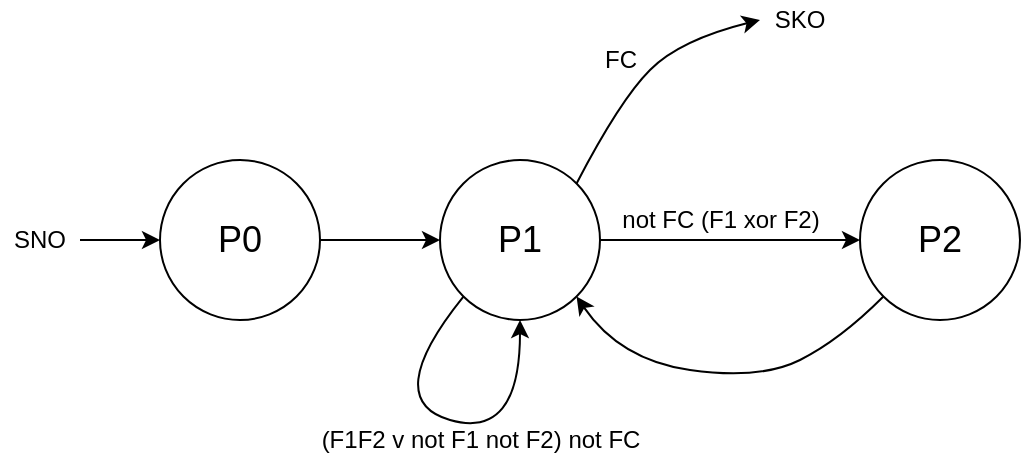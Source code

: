 <mxfile version="12.6.5" type="device"><diagram id="hJ_Bh7gxbPQcK5mluvzP" name="Page-1"><mxGraphModel dx="932" dy="615" grid="1" gridSize="10" guides="1" tooltips="1" connect="1" arrows="1" fold="1" page="1" pageScale="1" pageWidth="827" pageHeight="1169" math="0" shadow="0"><root><mxCell id="0"/><mxCell id="1" parent="0"/><mxCell id="Hhy7X8f5g8tgif5bjqPF-8" style="edgeStyle=orthogonalEdgeStyle;rounded=0;orthogonalLoop=1;jettySize=auto;html=1;exitX=1;exitY=0.5;exitDx=0;exitDy=0;entryX=0;entryY=0.5;entryDx=0;entryDy=0;" edge="1" parent="1" source="Hhy7X8f5g8tgif5bjqPF-1" target="Hhy7X8f5g8tgif5bjqPF-2"><mxGeometry relative="1" as="geometry"/></mxCell><mxCell id="Hhy7X8f5g8tgif5bjqPF-1" value="P0" style="ellipse;whiteSpace=wrap;html=1;aspect=fixed;fontSize=18;" vertex="1" parent="1"><mxGeometry x="240" y="310" width="80" height="80" as="geometry"/></mxCell><mxCell id="Hhy7X8f5g8tgif5bjqPF-6" style="edgeStyle=orthogonalEdgeStyle;rounded=0;orthogonalLoop=1;jettySize=auto;html=1;exitX=1;exitY=0.5;exitDx=0;exitDy=0;entryX=0;entryY=0.5;entryDx=0;entryDy=0;" edge="1" parent="1" source="Hhy7X8f5g8tgif5bjqPF-2" target="Hhy7X8f5g8tgif5bjqPF-3"><mxGeometry relative="1" as="geometry"/></mxCell><mxCell id="Hhy7X8f5g8tgif5bjqPF-16" value="not FC (F1 xor F2)" style="text;html=1;align=center;verticalAlign=middle;resizable=0;points=[];labelBackgroundColor=#ffffff;" vertex="1" connectable="0" parent="Hhy7X8f5g8tgif5bjqPF-6"><mxGeometry x="-0.167" y="3" relative="1" as="geometry"><mxPoint x="6" y="-7" as="offset"/></mxGeometry></mxCell><mxCell id="Hhy7X8f5g8tgif5bjqPF-2" value="P1" style="ellipse;whiteSpace=wrap;html=1;aspect=fixed;fontSize=18;" vertex="1" parent="1"><mxGeometry x="380" y="310" width="80" height="80" as="geometry"/></mxCell><mxCell id="Hhy7X8f5g8tgif5bjqPF-3" value="P2" style="ellipse;whiteSpace=wrap;html=1;aspect=fixed;fontSize=18;" vertex="1" parent="1"><mxGeometry x="590" y="310" width="80" height="80" as="geometry"/></mxCell><mxCell id="Hhy7X8f5g8tgif5bjqPF-4" value="" style="curved=1;endArrow=classic;html=1;exitX=0;exitY=1;exitDx=0;exitDy=0;entryX=0.5;entryY=1;entryDx=0;entryDy=0;" edge="1" parent="1" source="Hhy7X8f5g8tgif5bjqPF-2" target="Hhy7X8f5g8tgif5bjqPF-2"><mxGeometry width="50" height="50" relative="1" as="geometry"><mxPoint x="240" y="460" as="sourcePoint"/><mxPoint x="290" y="410" as="targetPoint"/><Array as="points"><mxPoint x="350" y="430"/><mxPoint x="420" y="450"/></Array></mxGeometry></mxCell><mxCell id="Hhy7X8f5g8tgif5bjqPF-14" value="(F1F2 v not F1 not F2) not FC" style="text;html=1;align=center;verticalAlign=middle;resizable=0;points=[];labelBackgroundColor=#ffffff;" vertex="1" connectable="0" parent="Hhy7X8f5g8tgif5bjqPF-4"><mxGeometry x="0.174" y="5" relative="1" as="geometry"><mxPoint y="10.92" as="offset"/></mxGeometry></mxCell><mxCell id="Hhy7X8f5g8tgif5bjqPF-5" value="" style="curved=1;endArrow=classic;html=1;exitX=1;exitY=0;exitDx=0;exitDy=0;" edge="1" parent="1" source="Hhy7X8f5g8tgif5bjqPF-2"><mxGeometry width="50" height="50" relative="1" as="geometry"><mxPoint x="440" y="310" as="sourcePoint"/><mxPoint x="540" y="240" as="targetPoint"/><Array as="points"><mxPoint x="470" y="280"/><mxPoint x="500" y="250"/></Array></mxGeometry></mxCell><mxCell id="Hhy7X8f5g8tgif5bjqPF-15" value="FC" style="text;html=1;align=center;verticalAlign=middle;resizable=0;points=[];labelBackgroundColor=#ffffff;" vertex="1" connectable="0" parent="Hhy7X8f5g8tgif5bjqPF-5"><mxGeometry x="-0.053" y="2" relative="1" as="geometry"><mxPoint x="-9.17" y="-8" as="offset"/></mxGeometry></mxCell><mxCell id="Hhy7X8f5g8tgif5bjqPF-7" value="" style="curved=1;endArrow=classic;html=1;entryX=1;entryY=1;entryDx=0;entryDy=0;" edge="1" parent="1" source="Hhy7X8f5g8tgif5bjqPF-3" target="Hhy7X8f5g8tgif5bjqPF-2"><mxGeometry width="50" height="50" relative="1" as="geometry"><mxPoint x="510" y="460" as="sourcePoint"/><mxPoint x="560" y="410" as="targetPoint"/><Array as="points"><mxPoint x="580" y="400"/><mxPoint x="540" y="420"/><mxPoint x="470" y="410"/></Array></mxGeometry></mxCell><mxCell id="Hhy7X8f5g8tgif5bjqPF-9" value="" style="endArrow=classic;html=1;entryX=0;entryY=0.5;entryDx=0;entryDy=0;" edge="1" parent="1" target="Hhy7X8f5g8tgif5bjqPF-1"><mxGeometry width="50" height="50" relative="1" as="geometry"><mxPoint x="200" y="350" as="sourcePoint"/><mxPoint x="230" y="350" as="targetPoint"/></mxGeometry></mxCell><mxCell id="Hhy7X8f5g8tgif5bjqPF-11" value="SNO" style="text;html=1;strokeColor=none;fillColor=none;align=center;verticalAlign=middle;whiteSpace=wrap;rounded=0;" vertex="1" parent="1"><mxGeometry x="160" y="340" width="40" height="20" as="geometry"/></mxCell><mxCell id="Hhy7X8f5g8tgif5bjqPF-13" value="SKO" style="text;html=1;strokeColor=none;fillColor=none;align=center;verticalAlign=middle;whiteSpace=wrap;rounded=0;" vertex="1" parent="1"><mxGeometry x="540" y="230" width="40" height="20" as="geometry"/></mxCell></root></mxGraphModel></diagram></mxfile>